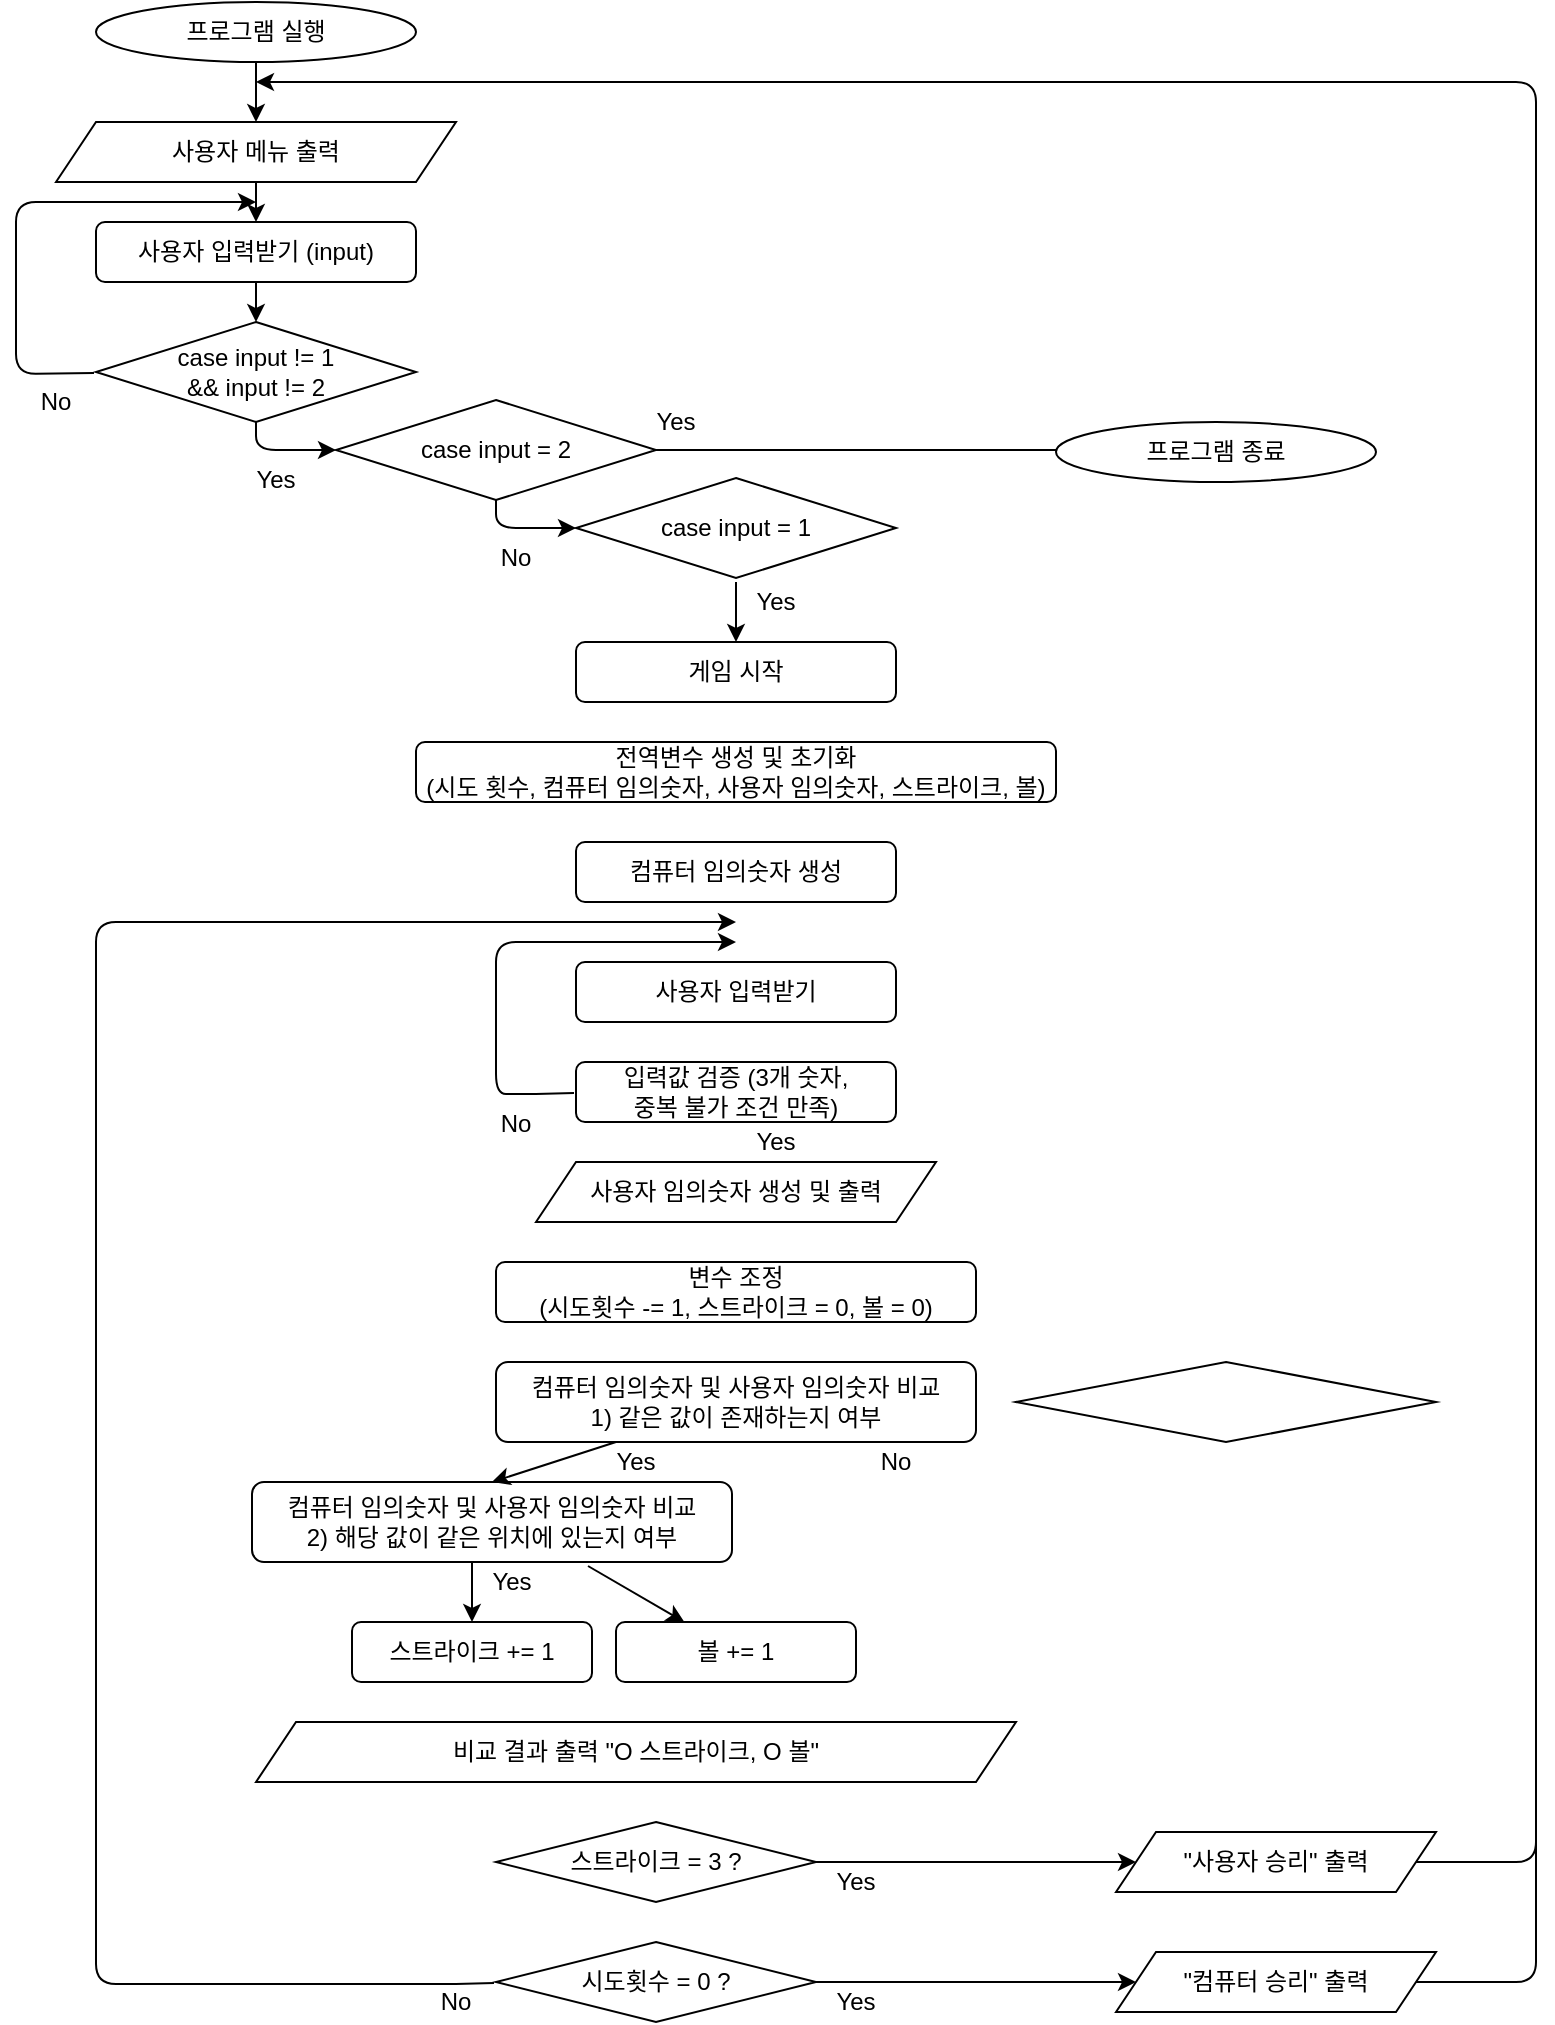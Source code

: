 <mxfile version="14.9.8" type="github">
  <diagram id="C5RBs43oDa-KdzZeNtuy" name="Page-1">
    <mxGraphModel dx="947" dy="769" grid="1" gridSize="10" guides="1" tooltips="1" connect="1" arrows="1" fold="1" page="1" pageScale="1" pageWidth="827" pageHeight="1169" math="0" shadow="0">
      <root>
        <mxCell id="WIyWlLk6GJQsqaUBKTNV-0" />
        <mxCell id="WIyWlLk6GJQsqaUBKTNV-1" parent="WIyWlLk6GJQsqaUBKTNV-0" />
        <mxCell id="wrmkeq0CH1wcc1o3O_WX-75" value="" style="edgeStyle=orthogonalEdgeStyle;rounded=0;orthogonalLoop=1;jettySize=auto;html=1;" edge="1" parent="WIyWlLk6GJQsqaUBKTNV-1" source="wrmkeq0CH1wcc1o3O_WX-0" target="wrmkeq0CH1wcc1o3O_WX-74">
          <mxGeometry relative="1" as="geometry" />
        </mxCell>
        <mxCell id="wrmkeq0CH1wcc1o3O_WX-0" value="프로그램 실행" style="ellipse;whiteSpace=wrap;html=1;" vertex="1" parent="WIyWlLk6GJQsqaUBKTNV-1">
          <mxGeometry x="80" y="20" width="160" height="30" as="geometry" />
        </mxCell>
        <mxCell id="wrmkeq0CH1wcc1o3O_WX-26" value="" style="edgeStyle=orthogonalEdgeStyle;rounded=0;orthogonalLoop=1;jettySize=auto;html=1;entryX=0.5;entryY=0;entryDx=0;entryDy=0;" edge="1" parent="WIyWlLk6GJQsqaUBKTNV-1" target="wrmkeq0CH1wcc1o3O_WX-2">
          <mxGeometry relative="1" as="geometry">
            <mxPoint x="160" y="110" as="sourcePoint" />
          </mxGeometry>
        </mxCell>
        <mxCell id="wrmkeq0CH1wcc1o3O_WX-2" value="사용자 입력받기 (input)" style="rounded=1;whiteSpace=wrap;html=1;" vertex="1" parent="WIyWlLk6GJQsqaUBKTNV-1">
          <mxGeometry x="80" y="130" width="160" height="30" as="geometry" />
        </mxCell>
        <mxCell id="wrmkeq0CH1wcc1o3O_WX-3" value="&lt;font style=&quot;font-size: 12px&quot;&gt;case input != 1&lt;br&gt;&amp;amp;&amp;amp; input != 2&lt;br&gt;&lt;/font&gt;" style="rhombus;whiteSpace=wrap;html=1;" vertex="1" parent="WIyWlLk6GJQsqaUBKTNV-1">
          <mxGeometry x="80" y="180" width="160" height="50" as="geometry" />
        </mxCell>
        <mxCell id="wrmkeq0CH1wcc1o3O_WX-5" value="" style="endArrow=classic;html=1;" edge="1" parent="WIyWlLk6GJQsqaUBKTNV-1">
          <mxGeometry width="50" height="50" relative="1" as="geometry">
            <mxPoint x="79" y="205.5" as="sourcePoint" />
            <mxPoint x="160" y="120" as="targetPoint" />
            <Array as="points">
              <mxPoint x="40" y="206" />
              <mxPoint x="40" y="120" />
            </Array>
          </mxGeometry>
        </mxCell>
        <mxCell id="wrmkeq0CH1wcc1o3O_WX-12" value="" style="endArrow=classic;html=1;exitX=0.5;exitY=1;exitDx=0;exitDy=0;entryX=0;entryY=0.5;entryDx=0;entryDy=0;" edge="1" parent="WIyWlLk6GJQsqaUBKTNV-1" source="wrmkeq0CH1wcc1o3O_WX-3" target="wrmkeq0CH1wcc1o3O_WX-44">
          <mxGeometry width="50" height="50" relative="1" as="geometry">
            <mxPoint x="440" y="160" as="sourcePoint" />
            <mxPoint x="440" y="187" as="targetPoint" />
            <Array as="points">
              <mxPoint x="160" y="244" />
            </Array>
          </mxGeometry>
        </mxCell>
        <mxCell id="wrmkeq0CH1wcc1o3O_WX-13" value="" style="endArrow=classic;html=1;exitX=0;exitY=0;exitDx=0;exitDy=0;" edge="1" parent="WIyWlLk6GJQsqaUBKTNV-1" source="wrmkeq0CH1wcc1o3O_WX-54">
          <mxGeometry width="50" height="50" relative="1" as="geometry">
            <mxPoint x="730" y="83" as="sourcePoint" />
            <mxPoint x="400" y="340" as="targetPoint" />
            <Array as="points" />
          </mxGeometry>
        </mxCell>
        <mxCell id="wrmkeq0CH1wcc1o3O_WX-27" value="No" style="text;html=1;strokeColor=none;fillColor=none;align=center;verticalAlign=middle;whiteSpace=wrap;rounded=0;" vertex="1" parent="WIyWlLk6GJQsqaUBKTNV-1">
          <mxGeometry x="40" y="210" width="40" height="20" as="geometry" />
        </mxCell>
        <mxCell id="wrmkeq0CH1wcc1o3O_WX-34" value="Yes" style="text;html=1;strokeColor=none;fillColor=none;align=center;verticalAlign=middle;whiteSpace=wrap;rounded=0;" vertex="1" parent="WIyWlLk6GJQsqaUBKTNV-1">
          <mxGeometry x="150" y="249" width="40" height="20" as="geometry" />
        </mxCell>
        <mxCell id="wrmkeq0CH1wcc1o3O_WX-35" value="Yes" style="text;html=1;strokeColor=none;fillColor=none;align=center;verticalAlign=middle;whiteSpace=wrap;rounded=0;" vertex="1" parent="WIyWlLk6GJQsqaUBKTNV-1">
          <mxGeometry x="350" y="220" width="40" height="20" as="geometry" />
        </mxCell>
        <mxCell id="wrmkeq0CH1wcc1o3O_WX-42" value="Yes" style="text;html=1;strokeColor=none;fillColor=none;align=center;verticalAlign=middle;whiteSpace=wrap;rounded=0;" vertex="1" parent="WIyWlLk6GJQsqaUBKTNV-1">
          <mxGeometry x="330" y="740" width="40" height="20" as="geometry" />
        </mxCell>
        <mxCell id="wrmkeq0CH1wcc1o3O_WX-43" value="" style="edgeStyle=orthogonalEdgeStyle;rounded=0;orthogonalLoop=1;jettySize=auto;html=1;entryX=0.5;entryY=0;entryDx=0;entryDy=0;exitX=0.5;exitY=1;exitDx=0;exitDy=0;" edge="1" parent="WIyWlLk6GJQsqaUBKTNV-1" source="wrmkeq0CH1wcc1o3O_WX-2" target="wrmkeq0CH1wcc1o3O_WX-3">
          <mxGeometry relative="1" as="geometry">
            <mxPoint x="170" y="110" as="sourcePoint" />
            <mxPoint x="170" y="140" as="targetPoint" />
          </mxGeometry>
        </mxCell>
        <mxCell id="wrmkeq0CH1wcc1o3O_WX-44" value="case input = 2" style="rhombus;whiteSpace=wrap;html=1;" vertex="1" parent="WIyWlLk6GJQsqaUBKTNV-1">
          <mxGeometry x="200" y="219" width="160" height="50" as="geometry" />
        </mxCell>
        <mxCell id="wrmkeq0CH1wcc1o3O_WX-49" value="No" style="text;html=1;strokeColor=none;fillColor=none;align=center;verticalAlign=middle;whiteSpace=wrap;rounded=0;" vertex="1" parent="WIyWlLk6GJQsqaUBKTNV-1">
          <mxGeometry x="270" y="288" width="40" height="20" as="geometry" />
        </mxCell>
        <mxCell id="wrmkeq0CH1wcc1o3O_WX-50" value="" style="endArrow=classic;html=1;exitX=1;exitY=0.5;exitDx=0;exitDy=0;" edge="1" parent="WIyWlLk6GJQsqaUBKTNV-1">
          <mxGeometry width="50" height="50" relative="1" as="geometry">
            <mxPoint x="360" y="244" as="sourcePoint" />
            <mxPoint x="590" y="244" as="targetPoint" />
            <Array as="points">
              <mxPoint x="400" y="244" />
            </Array>
          </mxGeometry>
        </mxCell>
        <mxCell id="wrmkeq0CH1wcc1o3O_WX-51" value="case input = 1" style="rhombus;whiteSpace=wrap;html=1;" vertex="1" parent="WIyWlLk6GJQsqaUBKTNV-1">
          <mxGeometry x="320" y="258" width="160" height="50" as="geometry" />
        </mxCell>
        <mxCell id="wrmkeq0CH1wcc1o3O_WX-52" value="" style="endArrow=classic;html=1;entryX=0;entryY=0.5;entryDx=0;entryDy=0;exitX=0.5;exitY=1;exitDx=0;exitDy=0;" edge="1" parent="WIyWlLk6GJQsqaUBKTNV-1" source="wrmkeq0CH1wcc1o3O_WX-44" target="wrmkeq0CH1wcc1o3O_WX-51">
          <mxGeometry width="50" height="50" relative="1" as="geometry">
            <mxPoint x="190" y="260" as="sourcePoint" />
            <mxPoint x="210" y="254" as="targetPoint" />
            <Array as="points">
              <mxPoint x="280" y="283" />
            </Array>
          </mxGeometry>
        </mxCell>
        <mxCell id="wrmkeq0CH1wcc1o3O_WX-53" value="프로그램 종료" style="ellipse;whiteSpace=wrap;html=1;" vertex="1" parent="WIyWlLk6GJQsqaUBKTNV-1">
          <mxGeometry x="560" y="230" width="160" height="30" as="geometry" />
        </mxCell>
        <mxCell id="wrmkeq0CH1wcc1o3O_WX-54" value="Yes" style="text;html=1;strokeColor=none;fillColor=none;align=center;verticalAlign=middle;whiteSpace=wrap;rounded=0;" vertex="1" parent="WIyWlLk6GJQsqaUBKTNV-1">
          <mxGeometry x="400" y="310" width="40" height="20" as="geometry" />
        </mxCell>
        <mxCell id="wrmkeq0CH1wcc1o3O_WX-55" value="게임 시작" style="rounded=1;whiteSpace=wrap;html=1;" vertex="1" parent="WIyWlLk6GJQsqaUBKTNV-1">
          <mxGeometry x="320" y="340" width="160" height="30" as="geometry" />
        </mxCell>
        <mxCell id="wrmkeq0CH1wcc1o3O_WX-56" value="사용자 입력받기" style="rounded=1;whiteSpace=wrap;html=1;" vertex="1" parent="WIyWlLk6GJQsqaUBKTNV-1">
          <mxGeometry x="320" y="500" width="160" height="30" as="geometry" />
        </mxCell>
        <mxCell id="wrmkeq0CH1wcc1o3O_WX-57" value="입력값 검증 (3개 숫자, &lt;br&gt;중복 불가 조건 만족)" style="rounded=1;whiteSpace=wrap;html=1;" vertex="1" parent="WIyWlLk6GJQsqaUBKTNV-1">
          <mxGeometry x="320" y="550" width="160" height="30" as="geometry" />
        </mxCell>
        <mxCell id="wrmkeq0CH1wcc1o3O_WX-59" value="Yes" style="text;html=1;strokeColor=none;fillColor=none;align=center;verticalAlign=middle;whiteSpace=wrap;rounded=0;" vertex="1" parent="WIyWlLk6GJQsqaUBKTNV-1">
          <mxGeometry x="400" y="580" width="40" height="20" as="geometry" />
        </mxCell>
        <mxCell id="wrmkeq0CH1wcc1o3O_WX-60" value="" style="endArrow=classic;html=1;" edge="1" parent="WIyWlLk6GJQsqaUBKTNV-1">
          <mxGeometry width="50" height="50" relative="1" as="geometry">
            <mxPoint x="319" y="565.5" as="sourcePoint" />
            <mxPoint x="400" y="490" as="targetPoint" />
            <Array as="points">
              <mxPoint x="300" y="566" />
              <mxPoint x="280" y="566" />
              <mxPoint x="280" y="490" />
            </Array>
          </mxGeometry>
        </mxCell>
        <mxCell id="wrmkeq0CH1wcc1o3O_WX-63" value="No" style="text;html=1;strokeColor=none;fillColor=none;align=center;verticalAlign=middle;whiteSpace=wrap;rounded=0;" vertex="1" parent="WIyWlLk6GJQsqaUBKTNV-1">
          <mxGeometry x="270" y="570" width="40" height="21" as="geometry" />
        </mxCell>
        <mxCell id="wrmkeq0CH1wcc1o3O_WX-65" value="전역변수 생성 및 초기화&lt;br&gt;(시도 횟수, 컴퓨터 임의숫자, 사용자 임의숫자, 스트라이크, 볼)" style="rounded=1;whiteSpace=wrap;html=1;" vertex="1" parent="WIyWlLk6GJQsqaUBKTNV-1">
          <mxGeometry x="240" y="390" width="320" height="30" as="geometry" />
        </mxCell>
        <mxCell id="wrmkeq0CH1wcc1o3O_WX-66" value="컴퓨터 임의숫자 생성" style="rounded=1;whiteSpace=wrap;html=1;" vertex="1" parent="WIyWlLk6GJQsqaUBKTNV-1">
          <mxGeometry x="320" y="440" width="160" height="30" as="geometry" />
        </mxCell>
        <mxCell id="wrmkeq0CH1wcc1o3O_WX-67" value="변수 조정&lt;br&gt;(시도횟수 -= 1, 스트라이크 = 0, 볼 = 0)" style="rounded=1;whiteSpace=wrap;html=1;" vertex="1" parent="WIyWlLk6GJQsqaUBKTNV-1">
          <mxGeometry x="280" y="650" width="240" height="30" as="geometry" />
        </mxCell>
        <mxCell id="wrmkeq0CH1wcc1o3O_WX-68" value="컴퓨터 임의숫자 및 사용자 임의숫자 비교&lt;br&gt;1) 같은 값이 존재하는지 여부" style="rounded=1;whiteSpace=wrap;html=1;" vertex="1" parent="WIyWlLk6GJQsqaUBKTNV-1">
          <mxGeometry x="280" y="700" width="240" height="40" as="geometry" />
        </mxCell>
        <mxCell id="wrmkeq0CH1wcc1o3O_WX-71" value="컴퓨터 임의숫자 및 사용자 임의숫자 비교&lt;br&gt;2) 해당 값이 같은 위치에 있는지 여부" style="rounded=1;whiteSpace=wrap;html=1;" vertex="1" parent="WIyWlLk6GJQsqaUBKTNV-1">
          <mxGeometry x="158" y="760" width="240" height="40" as="geometry" />
        </mxCell>
        <mxCell id="wrmkeq0CH1wcc1o3O_WX-72" value="Yes" style="text;html=1;strokeColor=none;fillColor=none;align=center;verticalAlign=middle;whiteSpace=wrap;rounded=0;" vertex="1" parent="WIyWlLk6GJQsqaUBKTNV-1">
          <mxGeometry x="268" y="800" width="40" height="20" as="geometry" />
        </mxCell>
        <mxCell id="wrmkeq0CH1wcc1o3O_WX-73" value="&lt;span&gt;사용자 임의숫자 생성 및 출력&lt;/span&gt;" style="shape=parallelogram;perimeter=parallelogramPerimeter;whiteSpace=wrap;html=1;fixedSize=1;" vertex="1" parent="WIyWlLk6GJQsqaUBKTNV-1">
          <mxGeometry x="300" y="600" width="200" height="30" as="geometry" />
        </mxCell>
        <mxCell id="wrmkeq0CH1wcc1o3O_WX-74" value="사용자 메뉴 출력" style="shape=parallelogram;perimeter=parallelogramPerimeter;whiteSpace=wrap;html=1;fixedSize=1;" vertex="1" parent="WIyWlLk6GJQsqaUBKTNV-1">
          <mxGeometry x="60" y="80" width="200" height="30" as="geometry" />
        </mxCell>
        <mxCell id="wrmkeq0CH1wcc1o3O_WX-76" value="" style="endArrow=classic;html=1;entryX=0.5;entryY=0;entryDx=0;entryDy=0;exitX=0.25;exitY=1;exitDx=0;exitDy=0;" edge="1" parent="WIyWlLk6GJQsqaUBKTNV-1" source="wrmkeq0CH1wcc1o3O_WX-68" target="wrmkeq0CH1wcc1o3O_WX-71">
          <mxGeometry width="50" height="50" relative="1" as="geometry">
            <mxPoint x="360" y="740" as="sourcePoint" />
            <mxPoint x="518" y="740" as="targetPoint" />
          </mxGeometry>
        </mxCell>
        <mxCell id="wrmkeq0CH1wcc1o3O_WX-77" value="" style="endArrow=classic;html=1;exitX=0.7;exitY=1.05;exitDx=0;exitDy=0;exitPerimeter=0;" edge="1" parent="WIyWlLk6GJQsqaUBKTNV-1" source="wrmkeq0CH1wcc1o3O_WX-71" target="wrmkeq0CH1wcc1o3O_WX-80">
          <mxGeometry width="50" height="50" relative="1" as="geometry">
            <mxPoint x="440" y="790" as="sourcePoint" />
            <mxPoint x="460" y="830" as="targetPoint" />
          </mxGeometry>
        </mxCell>
        <mxCell id="wrmkeq0CH1wcc1o3O_WX-78" value="" style="endArrow=classic;html=1;exitX=0.75;exitY=1;exitDx=0;exitDy=0;" edge="1" parent="WIyWlLk6GJQsqaUBKTNV-1">
          <mxGeometry width="50" height="50" relative="1" as="geometry">
            <mxPoint x="268" y="800" as="sourcePoint" />
            <mxPoint x="268" y="830" as="targetPoint" />
          </mxGeometry>
        </mxCell>
        <mxCell id="wrmkeq0CH1wcc1o3O_WX-79" value="비교 결과 출력 &quot;O 스트라이크, O 볼&quot;" style="shape=parallelogram;perimeter=parallelogramPerimeter;whiteSpace=wrap;html=1;fixedSize=1;" vertex="1" parent="WIyWlLk6GJQsqaUBKTNV-1">
          <mxGeometry x="160" y="880" width="380" height="30" as="geometry" />
        </mxCell>
        <mxCell id="wrmkeq0CH1wcc1o3O_WX-80" value="볼 += 1" style="rounded=1;whiteSpace=wrap;html=1;" vertex="1" parent="WIyWlLk6GJQsqaUBKTNV-1">
          <mxGeometry x="340" y="830" width="120" height="30" as="geometry" />
        </mxCell>
        <mxCell id="wrmkeq0CH1wcc1o3O_WX-81" value="스트라이크 += 1" style="rounded=1;whiteSpace=wrap;html=1;" vertex="1" parent="WIyWlLk6GJQsqaUBKTNV-1">
          <mxGeometry x="208" y="830" width="120" height="30" as="geometry" />
        </mxCell>
        <mxCell id="wrmkeq0CH1wcc1o3O_WX-82" value="No" style="text;html=1;strokeColor=none;fillColor=none;align=center;verticalAlign=middle;whiteSpace=wrap;rounded=0;" vertex="1" parent="WIyWlLk6GJQsqaUBKTNV-1">
          <mxGeometry x="460" y="740" width="40" height="20" as="geometry" />
        </mxCell>
        <mxCell id="wrmkeq0CH1wcc1o3O_WX-83" value="스트라이크 = 3 ?" style="rhombus;whiteSpace=wrap;html=1;" vertex="1" parent="WIyWlLk6GJQsqaUBKTNV-1">
          <mxGeometry x="280" y="930" width="160" height="40" as="geometry" />
        </mxCell>
        <mxCell id="wrmkeq0CH1wcc1o3O_WX-84" value="" style="endArrow=classic;html=1;exitX=1;exitY=0.5;exitDx=0;exitDy=0;entryX=0;entryY=0.5;entryDx=0;entryDy=0;" edge="1" parent="WIyWlLk6GJQsqaUBKTNV-1" source="wrmkeq0CH1wcc1o3O_WX-83" target="wrmkeq0CH1wcc1o3O_WX-85">
          <mxGeometry width="50" height="50" relative="1" as="geometry">
            <mxPoint x="440" y="790" as="sourcePoint" />
            <mxPoint x="710" y="950" as="targetPoint" />
          </mxGeometry>
        </mxCell>
        <mxCell id="wrmkeq0CH1wcc1o3O_WX-85" value="&quot;사용자 승리&quot; 출력" style="shape=parallelogram;perimeter=parallelogramPerimeter;whiteSpace=wrap;html=1;fixedSize=1;" vertex="1" parent="WIyWlLk6GJQsqaUBKTNV-1">
          <mxGeometry x="590" y="935" width="160" height="30" as="geometry" />
        </mxCell>
        <mxCell id="wrmkeq0CH1wcc1o3O_WX-86" value="Yes" style="text;html=1;strokeColor=none;fillColor=none;align=center;verticalAlign=middle;whiteSpace=wrap;rounded=0;" vertex="1" parent="WIyWlLk6GJQsqaUBKTNV-1">
          <mxGeometry x="440" y="950" width="40" height="20" as="geometry" />
        </mxCell>
        <mxCell id="wrmkeq0CH1wcc1o3O_WX-87" value="시도횟수 = 0 ?" style="rhombus;whiteSpace=wrap;html=1;" vertex="1" parent="WIyWlLk6GJQsqaUBKTNV-1">
          <mxGeometry x="280" y="990" width="160" height="40" as="geometry" />
        </mxCell>
        <mxCell id="wrmkeq0CH1wcc1o3O_WX-88" value="" style="endArrow=classic;html=1;exitX=1;exitY=0.5;exitDx=0;exitDy=0;entryX=0;entryY=0.5;entryDx=0;entryDy=0;" edge="1" parent="WIyWlLk6GJQsqaUBKTNV-1" target="wrmkeq0CH1wcc1o3O_WX-89">
          <mxGeometry width="50" height="50" relative="1" as="geometry">
            <mxPoint x="440" y="1010" as="sourcePoint" />
            <mxPoint x="710" y="1010" as="targetPoint" />
          </mxGeometry>
        </mxCell>
        <mxCell id="wrmkeq0CH1wcc1o3O_WX-89" value="&quot;컴퓨터 승리&quot; 출력" style="shape=parallelogram;perimeter=parallelogramPerimeter;whiteSpace=wrap;html=1;fixedSize=1;" vertex="1" parent="WIyWlLk6GJQsqaUBKTNV-1">
          <mxGeometry x="590" y="995" width="160" height="30" as="geometry" />
        </mxCell>
        <mxCell id="wrmkeq0CH1wcc1o3O_WX-90" value="Yes" style="text;html=1;strokeColor=none;fillColor=none;align=center;verticalAlign=middle;whiteSpace=wrap;rounded=0;" vertex="1" parent="WIyWlLk6GJQsqaUBKTNV-1">
          <mxGeometry x="440" y="1010" width="40" height="20" as="geometry" />
        </mxCell>
        <mxCell id="wrmkeq0CH1wcc1o3O_WX-91" value="No" style="text;html=1;strokeColor=none;fillColor=none;align=center;verticalAlign=middle;whiteSpace=wrap;rounded=0;" vertex="1" parent="WIyWlLk6GJQsqaUBKTNV-1">
          <mxGeometry x="240" y="1010" width="40" height="20" as="geometry" />
        </mxCell>
        <mxCell id="wrmkeq0CH1wcc1o3O_WX-92" value="" style="endArrow=classic;html=1;" edge="1" parent="WIyWlLk6GJQsqaUBKTNV-1">
          <mxGeometry width="50" height="50" relative="1" as="geometry">
            <mxPoint x="279" y="1010.5" as="sourcePoint" />
            <mxPoint x="400" y="480" as="targetPoint" />
            <Array as="points">
              <mxPoint x="260" y="1011" />
              <mxPoint x="80" y="1011" />
              <mxPoint x="80" y="480" />
            </Array>
          </mxGeometry>
        </mxCell>
        <mxCell id="wrmkeq0CH1wcc1o3O_WX-94" value="" style="endArrow=classic;html=1;exitX=1;exitY=0.5;exitDx=0;exitDy=0;" edge="1" parent="WIyWlLk6GJQsqaUBKTNV-1" source="wrmkeq0CH1wcc1o3O_WX-85">
          <mxGeometry width="50" height="50" relative="1" as="geometry">
            <mxPoint x="440" y="760" as="sourcePoint" />
            <mxPoint x="160" y="60" as="targetPoint" />
            <Array as="points">
              <mxPoint x="800" y="950" />
              <mxPoint x="800" y="60" />
            </Array>
          </mxGeometry>
        </mxCell>
        <mxCell id="wrmkeq0CH1wcc1o3O_WX-95" value="" style="endArrow=none;html=1;endFill=0;exitX=1;exitY=0.5;exitDx=0;exitDy=0;" edge="1" parent="WIyWlLk6GJQsqaUBKTNV-1" source="wrmkeq0CH1wcc1o3O_WX-89">
          <mxGeometry width="50" height="50" relative="1" as="geometry">
            <mxPoint x="690" y="790" as="sourcePoint" />
            <mxPoint x="800" y="940" as="targetPoint" />
            <Array as="points">
              <mxPoint x="800" y="1010" />
            </Array>
          </mxGeometry>
        </mxCell>
        <mxCell id="wrmkeq0CH1wcc1o3O_WX-96" value="" style="rhombus;whiteSpace=wrap;html=1;" vertex="1" parent="WIyWlLk6GJQsqaUBKTNV-1">
          <mxGeometry x="540" y="700" width="210" height="40" as="geometry" />
        </mxCell>
      </root>
    </mxGraphModel>
  </diagram>
</mxfile>
